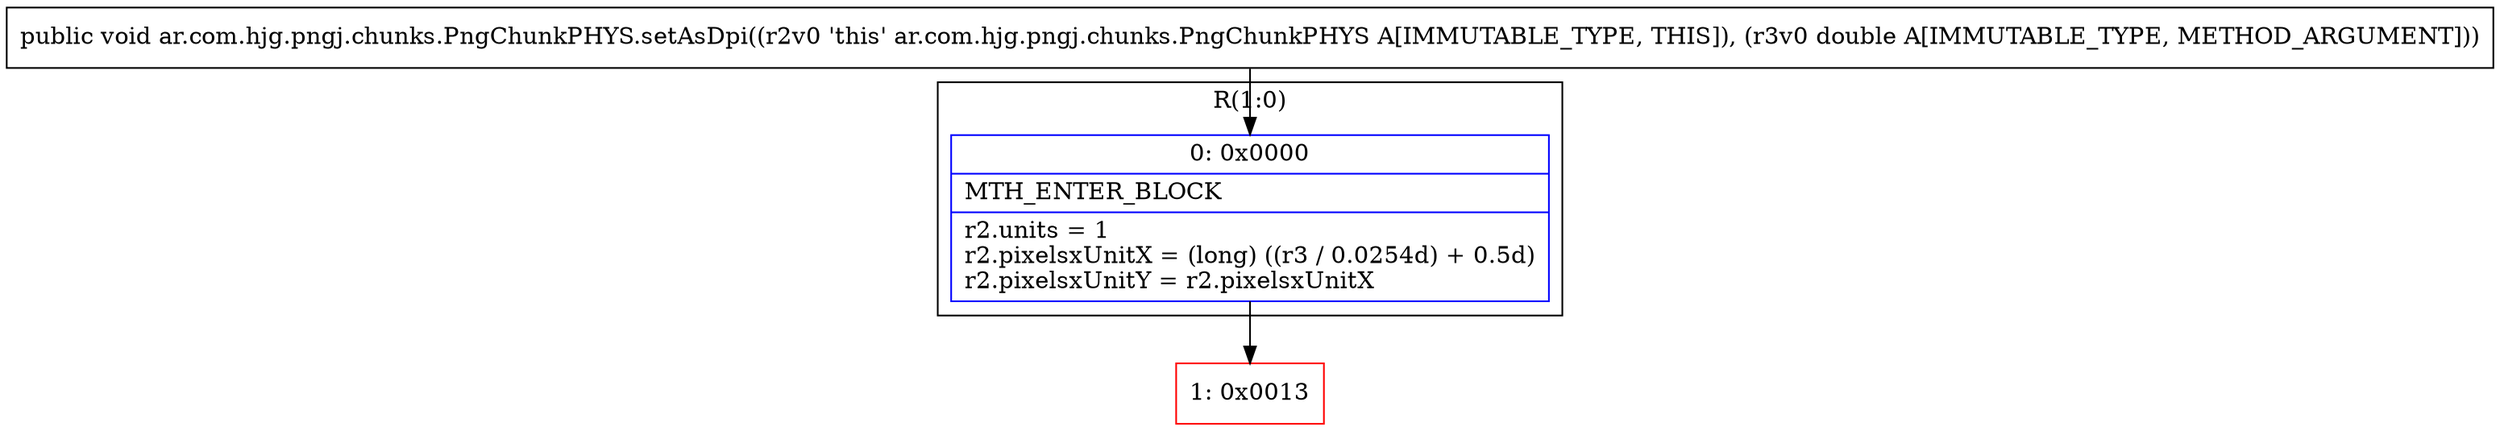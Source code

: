 digraph "CFG forar.com.hjg.pngj.chunks.PngChunkPHYS.setAsDpi(D)V" {
subgraph cluster_Region_1566147104 {
label = "R(1:0)";
node [shape=record,color=blue];
Node_0 [shape=record,label="{0\:\ 0x0000|MTH_ENTER_BLOCK\l|r2.units = 1\lr2.pixelsxUnitX = (long) ((r3 \/ 0.0254d) + 0.5d)\lr2.pixelsxUnitY = r2.pixelsxUnitX\l}"];
}
Node_1 [shape=record,color=red,label="{1\:\ 0x0013}"];
MethodNode[shape=record,label="{public void ar.com.hjg.pngj.chunks.PngChunkPHYS.setAsDpi((r2v0 'this' ar.com.hjg.pngj.chunks.PngChunkPHYS A[IMMUTABLE_TYPE, THIS]), (r3v0 double A[IMMUTABLE_TYPE, METHOD_ARGUMENT])) }"];
MethodNode -> Node_0;
Node_0 -> Node_1;
}

